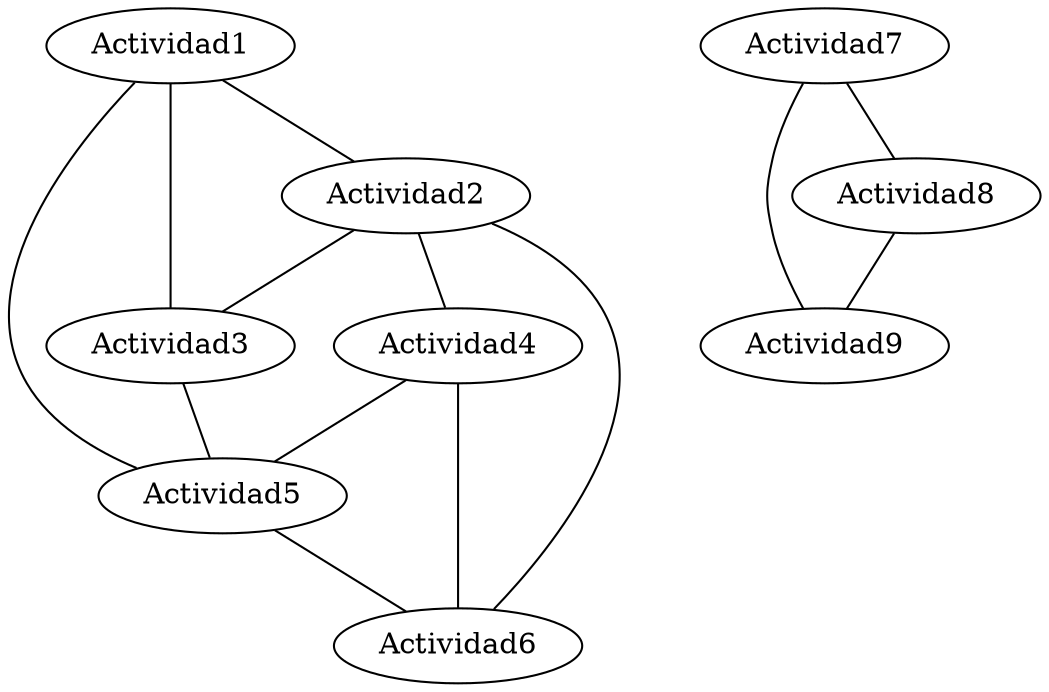 strict graph G {
  1 [ color="black" label="Actividad1" ];
  2 [ color="black" label="Actividad2" ];
  3 [ color="black" label="Actividad3" ];
  4 [ color="black" label="Actividad5" ];
  5 [ color="black" label="Actividad4" ];
  6 [ color="black" label="Actividad6" ];
  7 [ color="black" label="Actividad7" ];
  8 [ color="black" label="Actividad9" ];
  9 [ color="black" label="Actividad8" ];
  1 -- 2 [ color="black" ];
  1 -- 3 [ color="black" ];
  2 -- 3 [ color="black" ];
  1 -- 4 [ color="black" ];
  3 -- 4 [ color="black" ];
  2 -- 5 [ color="black" ];
  2 -- 6 [ color="black" ];
  5 -- 6 [ color="black" ];
  5 -- 4 [ color="black" ];
  4 -- 6 [ color="black" ];
  7 -- 8 [ color="black" ];
  9 -- 8 [ color="black" ];
  7 -- 9 [ color="black" ];
}
